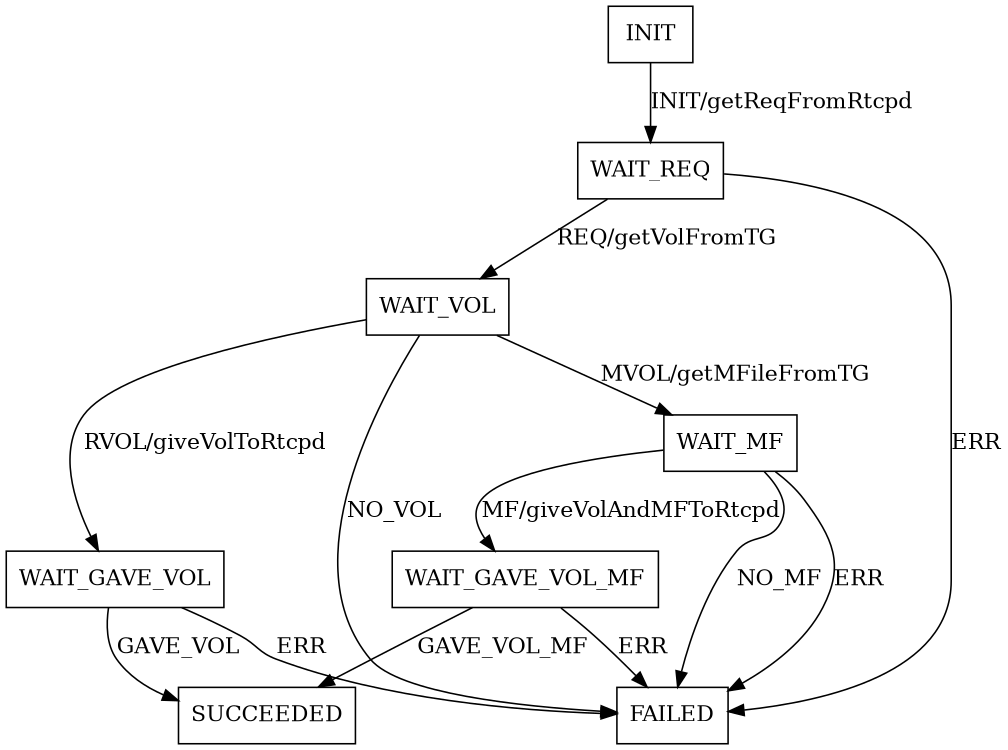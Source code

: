 digraph fstn {
  rankdir=TD;
  size="8,5"
  node [shape = rectangle];
  INIT             -> WAIT_REQ          [ label = "INIT/getReqFromRtcpd"   ];
  WAIT_REQ         -> FAILED            [ label = "ERR"                    ];
  WAIT_REQ         -> WAIT_VOL          [ label = "REQ/getVolFromTG"       ];
  WAIT_VOL         -> FAILED            [ label = "NO_VOL"                 ];
  WAIT_VOL         -> WAIT_GAVE_VOL     [ label = "RVOL/giveVolToRtcpd"    ];
  WAIT_GAVE_VOL    -> FAILED            [ label = "ERR"                    ];
  WAIT_GAVE_VOL    -> SUCCEEDED         [ label = "GAVE_VOL"               ];
  WAIT_VOL         -> WAIT_MF           [ label = "MVOL/getMFileFromTG"    ];
  WAIT_MF          -> FAILED            [ label = "NO_MF"                  ];
  WAIT_MF          -> FAILED            [ label = "ERR"                    ];
  WAIT_MF          -> WAIT_GAVE_VOL_MF  [ label = "MF/giveVolAndMFToRtcpd" ];
  WAIT_GAVE_VOL_MF -> FAILED            [ label = "ERR"                    ];
  WAIT_GAVE_VOL_MF -> SUCCEEDED         [ label = "GAVE_VOL_MF"            ];
}

